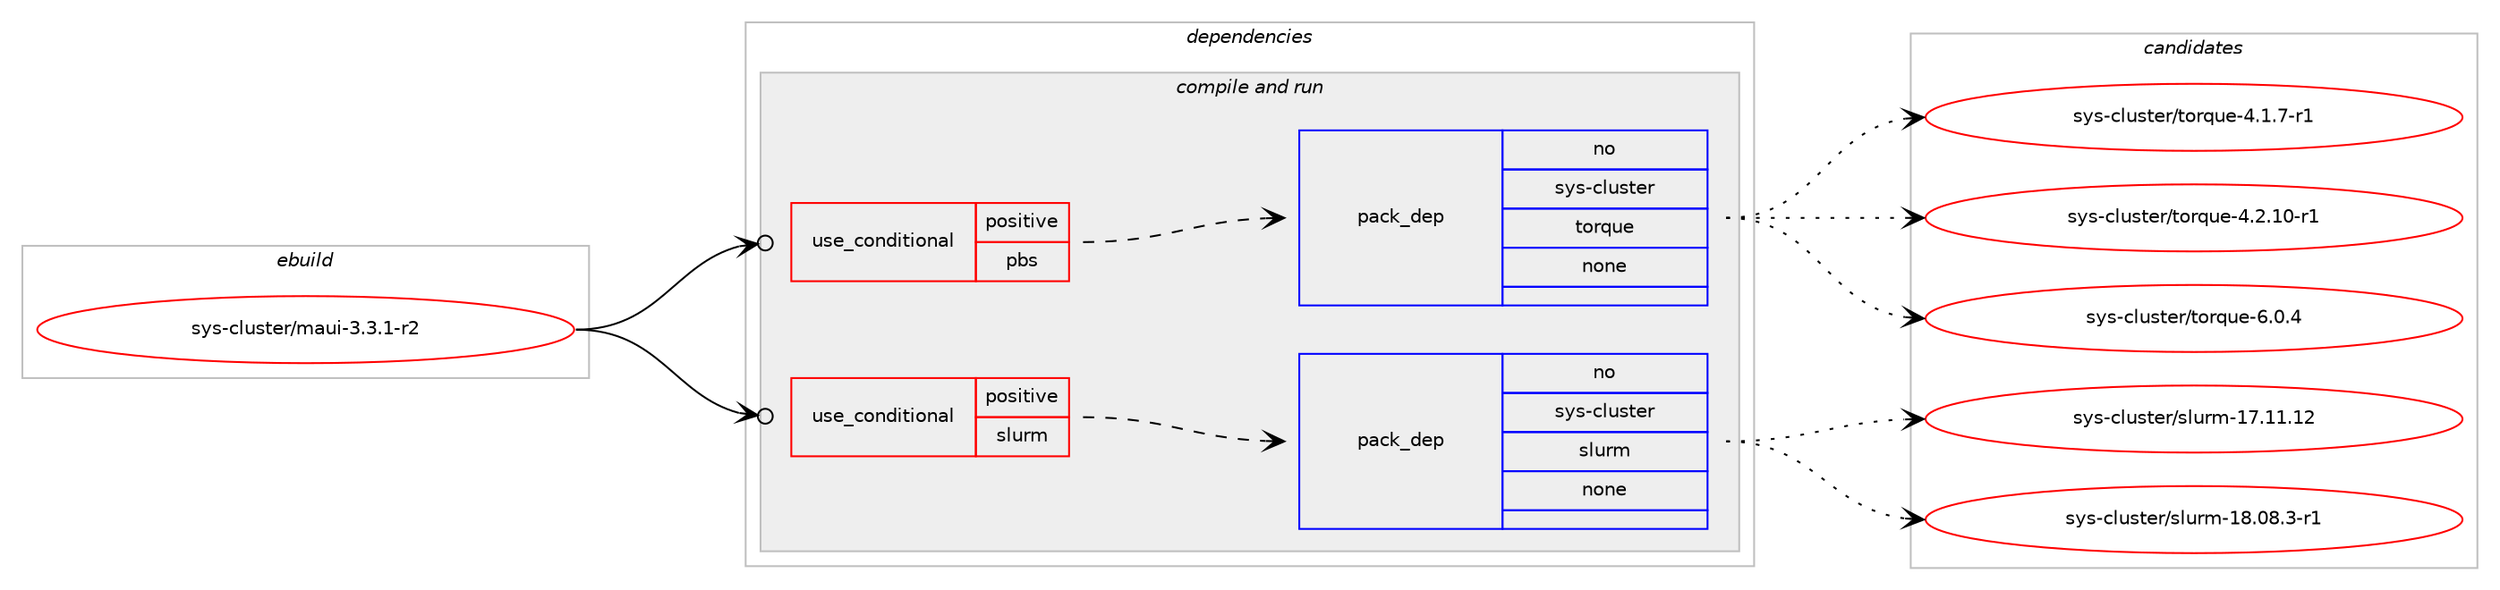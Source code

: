 digraph prolog {

# *************
# Graph options
# *************

newrank=true;
concentrate=true;
compound=true;
graph [rankdir=LR,fontname=Helvetica,fontsize=10,ranksep=1.5];#, ranksep=2.5, nodesep=0.2];
edge  [arrowhead=vee];
node  [fontname=Helvetica,fontsize=10];

# **********
# The ebuild
# **********

subgraph cluster_leftcol {
color=gray;
rank=same;
label=<<i>ebuild</i>>;
id [label="sys-cluster/maui-3.3.1-r2", color=red, width=4, href="../sys-cluster/maui-3.3.1-r2.svg"];
}

# ****************
# The dependencies
# ****************

subgraph cluster_midcol {
color=gray;
label=<<i>dependencies</i>>;
subgraph cluster_compile {
fillcolor="#eeeeee";
style=filled;
label=<<i>compile</i>>;
}
subgraph cluster_compileandrun {
fillcolor="#eeeeee";
style=filled;
label=<<i>compile and run</i>>;
subgraph cond458823 {
dependency1723460 [label=<<TABLE BORDER="0" CELLBORDER="1" CELLSPACING="0" CELLPADDING="4"><TR><TD ROWSPAN="3" CELLPADDING="10">use_conditional</TD></TR><TR><TD>positive</TD></TR><TR><TD>pbs</TD></TR></TABLE>>, shape=none, color=red];
subgraph pack1236395 {
dependency1723461 [label=<<TABLE BORDER="0" CELLBORDER="1" CELLSPACING="0" CELLPADDING="4" WIDTH="220"><TR><TD ROWSPAN="6" CELLPADDING="30">pack_dep</TD></TR><TR><TD WIDTH="110">no</TD></TR><TR><TD>sys-cluster</TD></TR><TR><TD>torque</TD></TR><TR><TD>none</TD></TR><TR><TD></TD></TR></TABLE>>, shape=none, color=blue];
}
dependency1723460:e -> dependency1723461:w [weight=20,style="dashed",arrowhead="vee"];
}
id:e -> dependency1723460:w [weight=20,style="solid",arrowhead="odotvee"];
subgraph cond458824 {
dependency1723462 [label=<<TABLE BORDER="0" CELLBORDER="1" CELLSPACING="0" CELLPADDING="4"><TR><TD ROWSPAN="3" CELLPADDING="10">use_conditional</TD></TR><TR><TD>positive</TD></TR><TR><TD>slurm</TD></TR></TABLE>>, shape=none, color=red];
subgraph pack1236396 {
dependency1723463 [label=<<TABLE BORDER="0" CELLBORDER="1" CELLSPACING="0" CELLPADDING="4" WIDTH="220"><TR><TD ROWSPAN="6" CELLPADDING="30">pack_dep</TD></TR><TR><TD WIDTH="110">no</TD></TR><TR><TD>sys-cluster</TD></TR><TR><TD>slurm</TD></TR><TR><TD>none</TD></TR><TR><TD></TD></TR></TABLE>>, shape=none, color=blue];
}
dependency1723462:e -> dependency1723463:w [weight=20,style="dashed",arrowhead="vee"];
}
id:e -> dependency1723462:w [weight=20,style="solid",arrowhead="odotvee"];
}
subgraph cluster_run {
fillcolor="#eeeeee";
style=filled;
label=<<i>run</i>>;
}
}

# **************
# The candidates
# **************

subgraph cluster_choices {
rank=same;
color=gray;
label=<<i>candidates</i>>;

subgraph choice1236395 {
color=black;
nodesep=1;
choice1151211154599108117115116101114471161111141131171014552464946554511449 [label="sys-cluster/torque-4.1.7-r1", color=red, width=4,href="../sys-cluster/torque-4.1.7-r1.svg"];
choice115121115459910811711511610111447116111114113117101455246504649484511449 [label="sys-cluster/torque-4.2.10-r1", color=red, width=4,href="../sys-cluster/torque-4.2.10-r1.svg"];
choice115121115459910811711511610111447116111114113117101455446484652 [label="sys-cluster/torque-6.0.4", color=red, width=4,href="../sys-cluster/torque-6.0.4.svg"];
dependency1723461:e -> choice1151211154599108117115116101114471161111141131171014552464946554511449:w [style=dotted,weight="100"];
dependency1723461:e -> choice115121115459910811711511610111447116111114113117101455246504649484511449:w [style=dotted,weight="100"];
dependency1723461:e -> choice115121115459910811711511610111447116111114113117101455446484652:w [style=dotted,weight="100"];
}
subgraph choice1236396 {
color=black;
nodesep=1;
choice115121115459910811711511610111447115108117114109454955464949464950 [label="sys-cluster/slurm-17.11.12", color=red, width=4,href="../sys-cluster/slurm-17.11.12.svg"];
choice11512111545991081171151161011144711510811711410945495646485646514511449 [label="sys-cluster/slurm-18.08.3-r1", color=red, width=4,href="../sys-cluster/slurm-18.08.3-r1.svg"];
dependency1723463:e -> choice115121115459910811711511610111447115108117114109454955464949464950:w [style=dotted,weight="100"];
dependency1723463:e -> choice11512111545991081171151161011144711510811711410945495646485646514511449:w [style=dotted,weight="100"];
}
}

}
